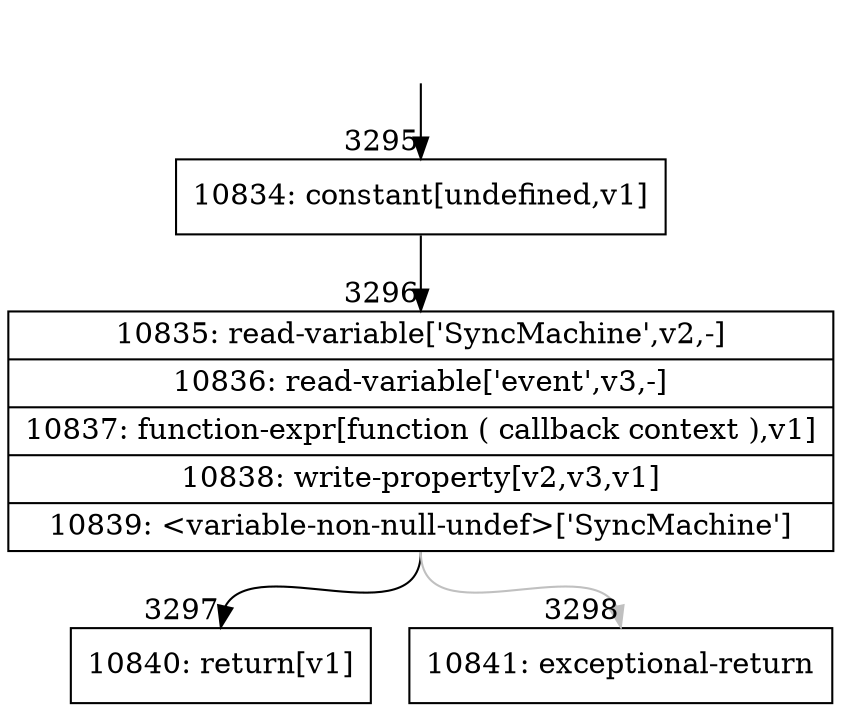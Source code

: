 digraph {
rankdir="TD"
BB_entry256[shape=none,label=""];
BB_entry256 -> BB3295 [tailport=s, headport=n, headlabel="    3295"]
BB3295 [shape=record label="{10834: constant[undefined,v1]}" ] 
BB3295 -> BB3296 [tailport=s, headport=n, headlabel="      3296"]
BB3296 [shape=record label="{10835: read-variable['SyncMachine',v2,-]|10836: read-variable['event',v3,-]|10837: function-expr[function ( callback context ),v1]|10838: write-property[v2,v3,v1]|10839: \<variable-non-null-undef\>['SyncMachine']}" ] 
BB3296 -> BB3297 [tailport=s, headport=n, headlabel="      3297"]
BB3296 -> BB3298 [tailport=s, headport=n, color=gray, headlabel="      3298"]
BB3297 [shape=record label="{10840: return[v1]}" ] 
BB3298 [shape=record label="{10841: exceptional-return}" ] 
//#$~ 2874
}
